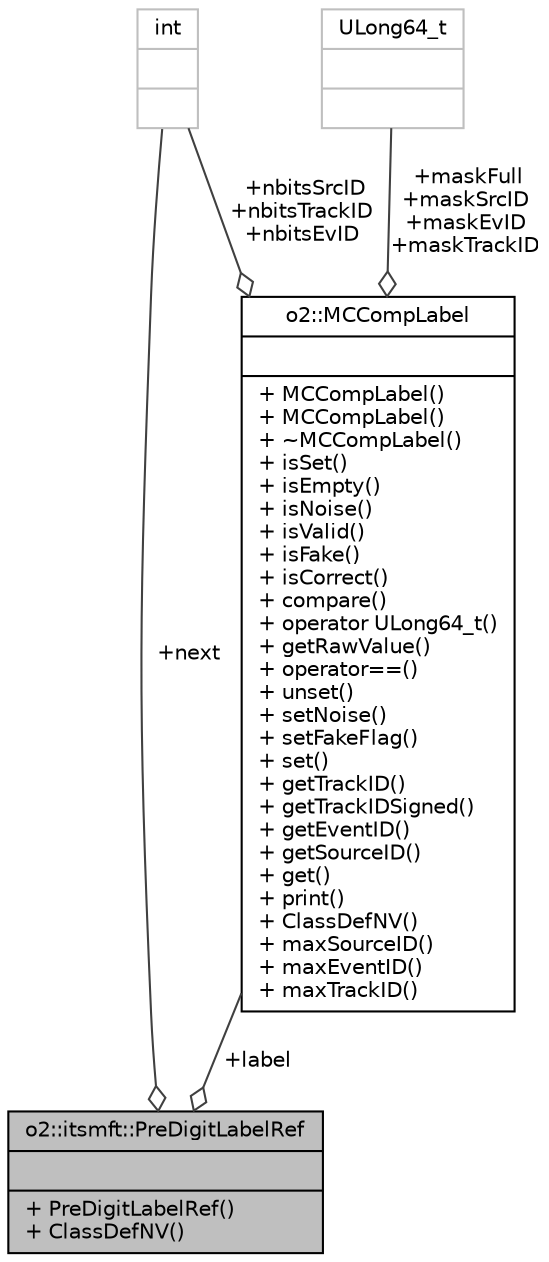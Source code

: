 digraph "o2::itsmft::PreDigitLabelRef"
{
 // INTERACTIVE_SVG=YES
  bgcolor="transparent";
  edge [fontname="Helvetica",fontsize="10",labelfontname="Helvetica",labelfontsize="10"];
  node [fontname="Helvetica",fontsize="10",shape=record];
  Node1 [label="{o2::itsmft::PreDigitLabelRef\n||+ PreDigitLabelRef()\l+ ClassDefNV()\l}",height=0.2,width=0.4,color="black", fillcolor="grey75", style="filled", fontcolor="black"];
  Node2 -> Node1 [color="grey25",fontsize="10",style="solid",label=" +next" ,arrowhead="odiamond",fontname="Helvetica"];
  Node2 [label="{int\n||}",height=0.2,width=0.4,color="grey75"];
  Node3 -> Node1 [color="grey25",fontsize="10",style="solid",label=" +label" ,arrowhead="odiamond",fontname="Helvetica"];
  Node3 [label="{o2::MCCompLabel\n||+ MCCompLabel()\l+ MCCompLabel()\l+ ~MCCompLabel()\l+ isSet()\l+ isEmpty()\l+ isNoise()\l+ isValid()\l+ isFake()\l+ isCorrect()\l+ compare()\l+ operator ULong64_t()\l+ getRawValue()\l+ operator==()\l+ unset()\l+ setNoise()\l+ setFakeFlag()\l+ set()\l+ getTrackID()\l+ getTrackIDSigned()\l+ getEventID()\l+ getSourceID()\l+ get()\l+ print()\l+ ClassDefNV()\l+ maxSourceID()\l+ maxEventID()\l+ maxTrackID()\l}",height=0.2,width=0.4,color="black",URL="$de/def/classo2_1_1MCCompLabel.html"];
  Node4 -> Node3 [color="grey25",fontsize="10",style="solid",label=" +maskFull\n+maskSrcID\n+maskEvID\n+maskTrackID" ,arrowhead="odiamond",fontname="Helvetica"];
  Node4 [label="{ULong64_t\n||}",height=0.2,width=0.4,color="grey75"];
  Node2 -> Node3 [color="grey25",fontsize="10",style="solid",label=" +nbitsSrcID\n+nbitsTrackID\n+nbitsEvID" ,arrowhead="odiamond",fontname="Helvetica"];
}
